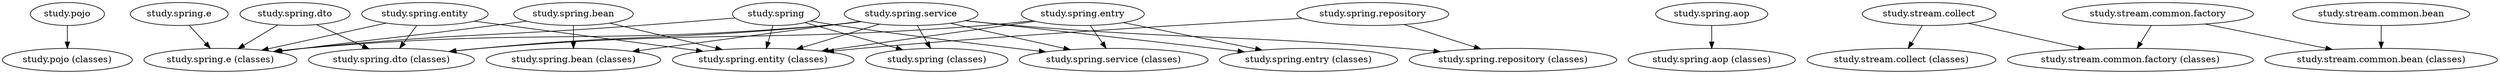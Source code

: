 digraph "summary" {
   "study.pojo"                                       -> "study.pojo (classes)";
   "study.spring"                                     -> "study.spring (classes)";
   "study.spring"                                     -> "study.spring.e (classes)";
   "study.spring"                                     -> "study.spring.entity (classes)";
   "study.spring"                                     -> "study.spring.service (classes)";
   "study.spring.aop"                                 -> "study.spring.aop (classes)";
   "study.spring.bean"                                -> "study.spring.bean (classes)";
   "study.spring.bean"                                -> "study.spring.e (classes)";
   "study.spring.bean"                                -> "study.spring.entity (classes)";
   "study.spring.dto"                                 -> "study.spring.dto (classes)";
   "study.spring.dto"                                 -> "study.spring.e (classes)";
   "study.spring.e"                                   -> "study.spring.e (classes)";
   "study.spring.entity"                              -> "study.spring.dto (classes)";
   "study.spring.entity"                              -> "study.spring.e (classes)";
   "study.spring.entity"                              -> "study.spring.entity (classes)";
   "study.spring.entry"                               -> "study.spring.dto (classes)";
   "study.spring.entry"                               -> "study.spring.entity (classes)";
   "study.spring.entry"                               -> "study.spring.entry (classes)";
   "study.spring.entry"                               -> "study.spring.service (classes)";
   "study.spring.repository"                          -> "study.spring.entity (classes)";
   "study.spring.repository"                          -> "study.spring.repository (classes)";
   "study.spring.service"                             -> "study.spring (classes)";
   "study.spring.service"                             -> "study.spring.bean (classes)";
   "study.spring.service"                             -> "study.spring.dto (classes)";
   "study.spring.service"                             -> "study.spring.e (classes)";
   "study.spring.service"                             -> "study.spring.entity (classes)";
   "study.spring.service"                             -> "study.spring.repository (classes)";
   "study.spring.service"                             -> "study.spring.service (classes)";
   "study.spring.service"                             -> "study.spring.entry (classes)";
   "study.stream.collect"                             -> "study.stream.collect (classes)";
   "study.stream.collect"                             -> "study.stream.common.factory (classes)";
   "study.stream.common.bean"                         -> "study.stream.common.bean (classes)";
   "study.stream.common.factory"                      -> "study.stream.common.bean (classes)";
   "study.stream.common.factory"                      -> "study.stream.common.factory (classes)";
}
